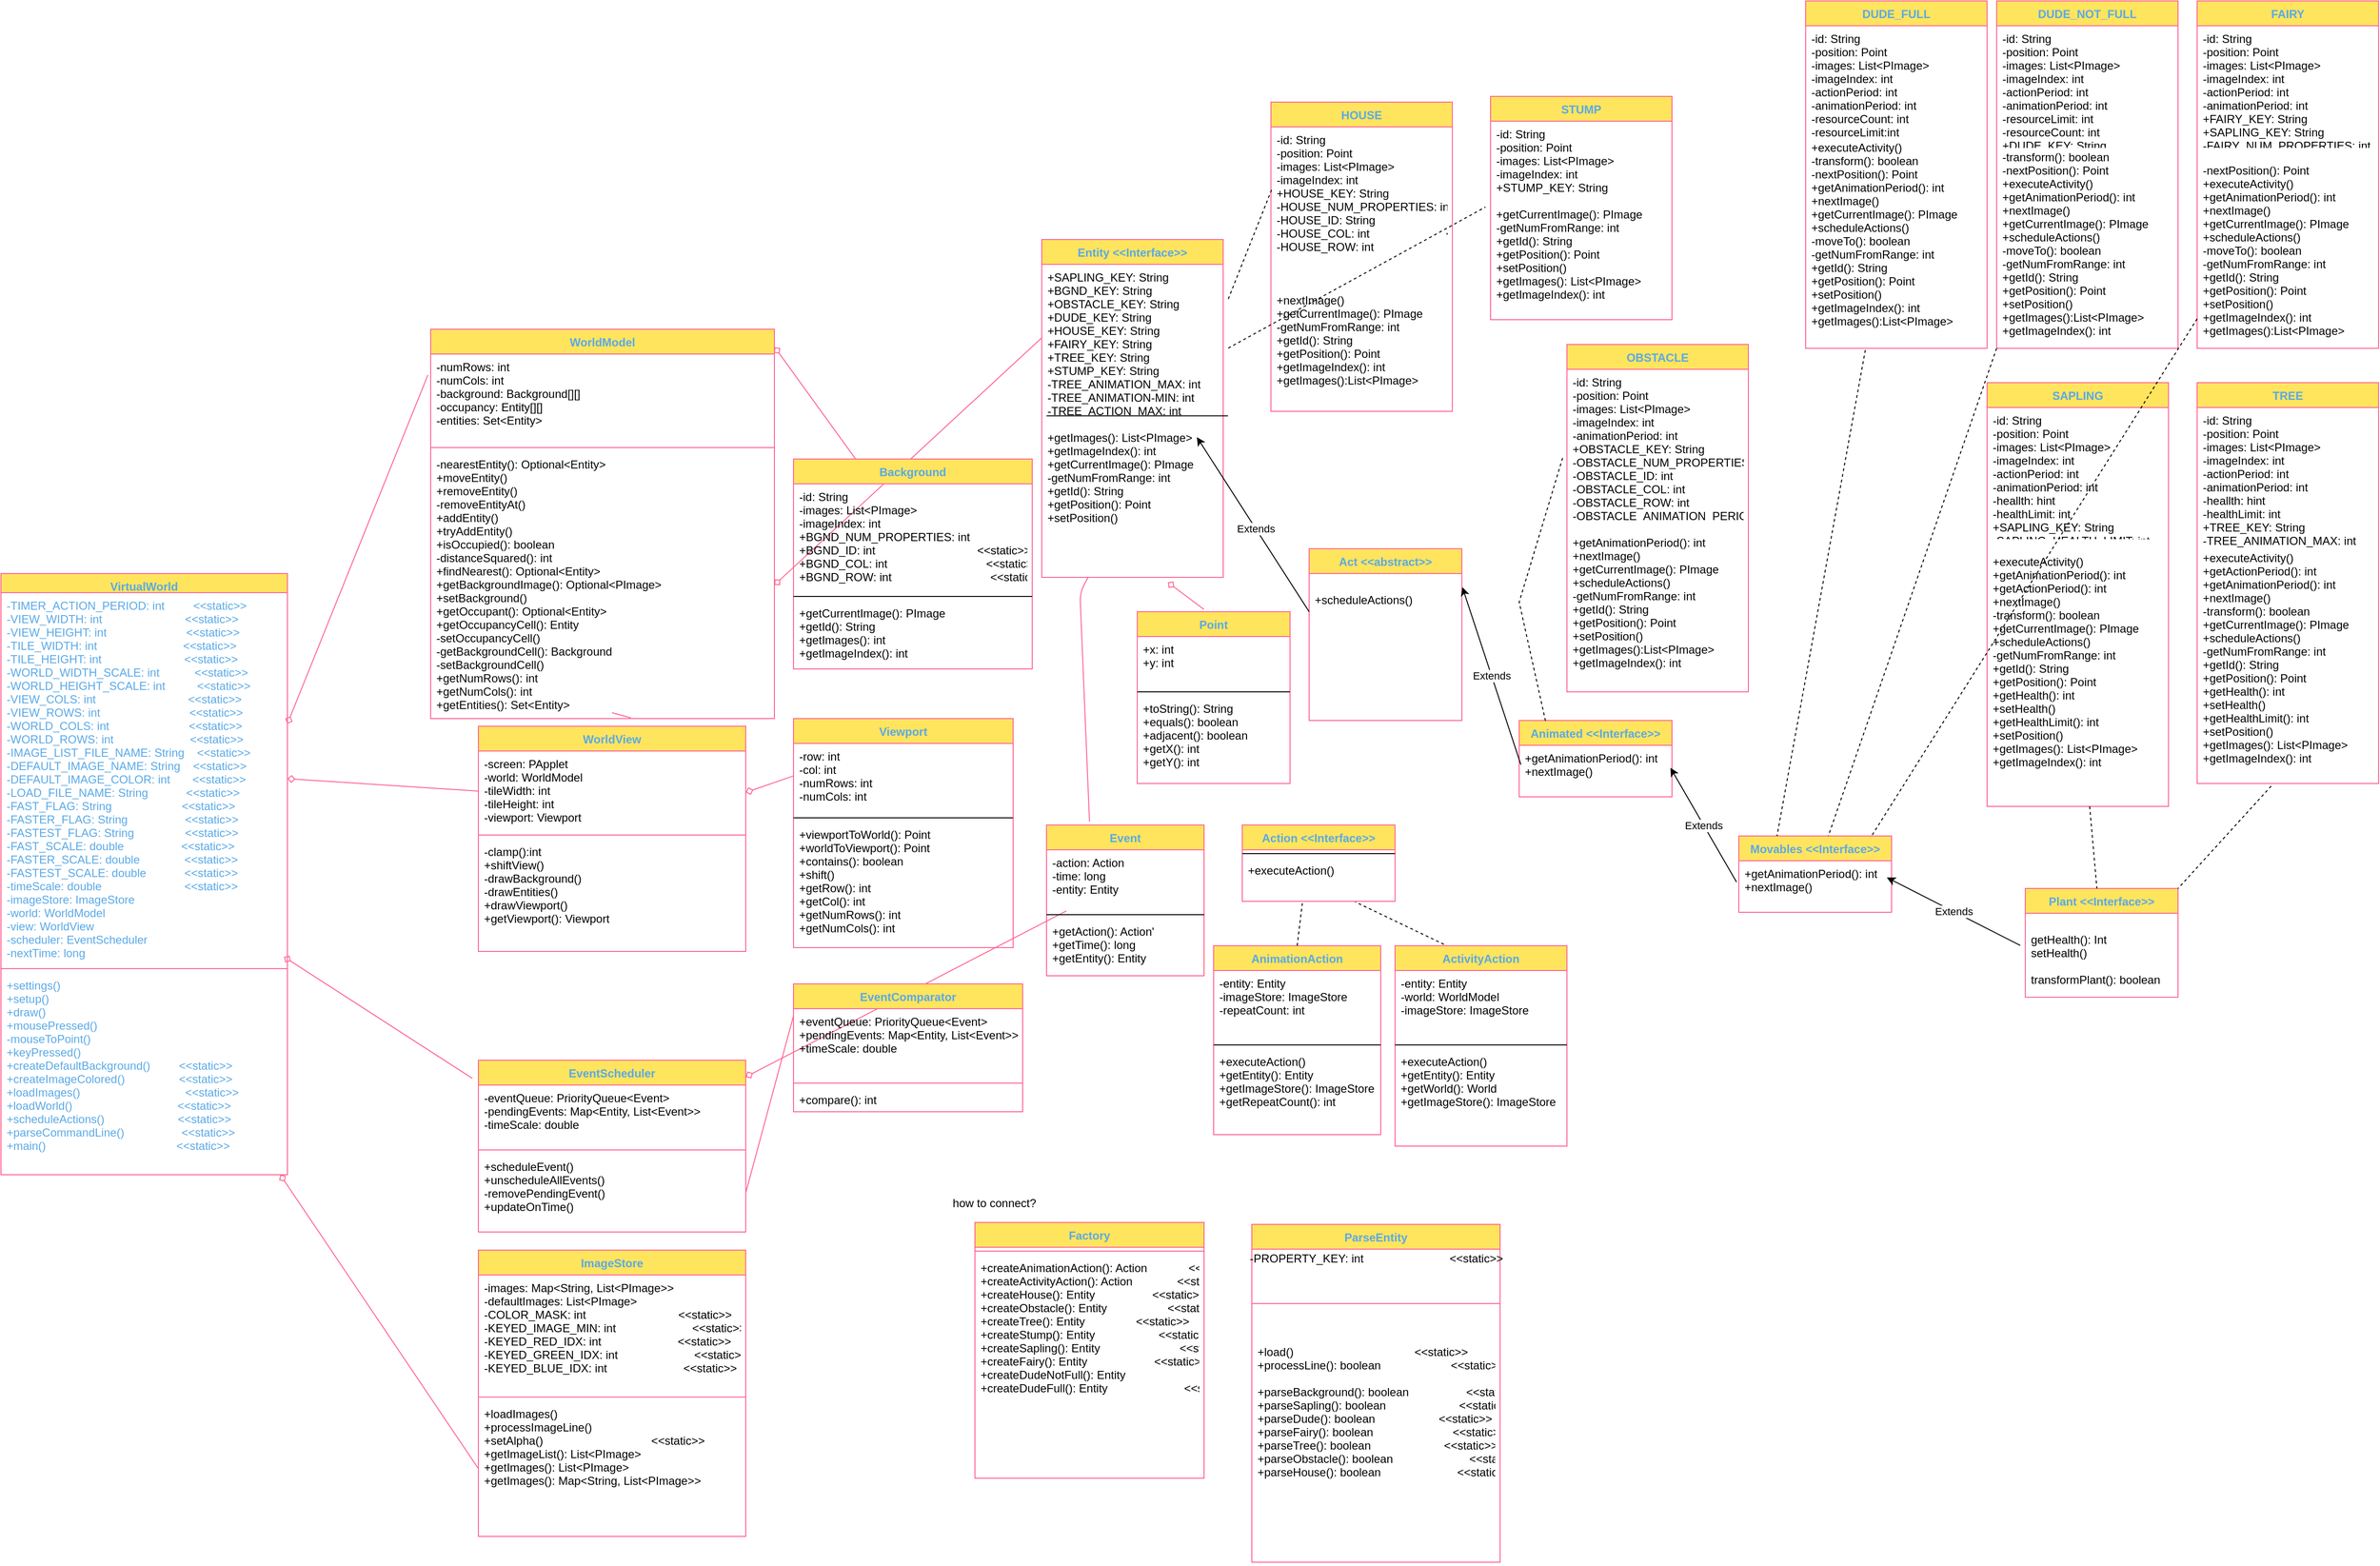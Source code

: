 <mxfile version="17.5.0" type="device"><diagram id="Yo6Zvny2ZRX3JAPKxXua" name="Page 2"><mxGraphModel dx="1491" dy="1667" grid="1" gridSize="10" guides="1" tooltips="1" connect="1" arrows="1" fold="1" page="1" pageScale="1" pageWidth="850" pageHeight="1100" math="0" shadow="0"><root><mxCell id="0"/><mxCell id="1" parent="0"/><mxCell id="8I9pphBKhg92I5GMk5e_-31" value="" style="graphMlID=e0;endArrow=none;strokeColor=#FF6392;strokeWidth=1.0;startArrow=diamond;startFill=0;endFill=1;exitX=1;exitY=0.25;exitDx=0;exitDy=0;fontColor=#5AA9E6;entryX=-0.008;entryY=-0.286;entryDx=0;entryDy=0;entryPerimeter=0;" parent="1" source="8I9pphBKhg92I5GMk5e_-50" target="8I9pphBKhg92I5GMk5e_-57" edge="1"><mxGeometry relative="1" as="geometry"/></mxCell><mxCell id="8I9pphBKhg92I5GMk5e_-32" value="" style="graphMlID=e1;endArrow=none;strokeColor=#FF6392;strokeWidth=1.0;startArrow=diamond;startFill=0;endFill=1;exitX=1;exitY=0.5;exitDx=0;exitDy=0;fontColor=#5AA9E6;entryX=0;entryY=0.5;entryDx=0;entryDy=0;" parent="1" source="8I9pphBKhg92I5GMk5e_-51" target="8I9pphBKhg92I5GMk5e_-61" edge="1"><mxGeometry relative="1" as="geometry"/></mxCell><mxCell id="8I9pphBKhg92I5GMk5e_-33" value="" style="graphMlID=e2;endArrow=none;strokeColor=#FF6392;strokeWidth=1.0;startArrow=diamond;startFill=0;endFill=1;fontColor=#5AA9E6;entryX=0;entryY=0.25;entryDx=0;entryDy=0;" parent="1" source="8I9pphBKhg92I5GMk5e_-60" target="8I9pphBKhg92I5GMk5e_-89" edge="1"><mxGeometry relative="1" as="geometry"><mxPoint x="648" y="240" as="sourcePoint"/></mxGeometry></mxCell><mxCell id="8I9pphBKhg92I5GMk5e_-34" value="" style="graphMlID=e3;endArrow=none;strokeColor=#FF6392;strokeWidth=1.0;startArrow=diamond;startFill=0;endFill=1;exitX=0.988;exitY=-0.077;exitDx=0;exitDy=0;exitPerimeter=0;fontColor=#5AA9E6;entryX=-0.023;entryY=0.105;entryDx=0;entryDy=0;entryPerimeter=0;" parent="1" source="8I9pphBKhg92I5GMk5e_-53" target="8I9pphBKhg92I5GMk5e_-64" edge="1"><mxGeometry relative="1" as="geometry"><mxPoint x="840" y="580" as="targetPoint"/></mxGeometry></mxCell><mxCell id="8I9pphBKhg92I5GMk5e_-35" value="" style="graphMlID=e4;endArrow=none;strokeColor=#FF6392;strokeWidth=1.0;startArrow=diamond;startFill=0;endFill=1;exitX=0.975;exitY=1;exitDx=0;exitDy=0;exitPerimeter=0;fontColor=#5AA9E6;entryX=0;entryY=0.5;entryDx=0;entryDy=0;" parent="1" source="8I9pphBKhg92I5GMk5e_-53" target="8I9pphBKhg92I5GMk5e_-71" edge="1"><mxGeometry relative="1" as="geometry"/></mxCell><mxCell id="8I9pphBKhg92I5GMk5e_-36" value="" style="graphMlID=e5;endArrow=none;strokeColor=#FF6392;strokeWidth=1.0;startArrow=diamond;startFill=0;endFill=1;fontColor=#5AA9E6;exitX=1.001;exitY=-0.077;exitDx=0;exitDy=0;exitPerimeter=0;" parent="1" source="8I9pphBKhg92I5GMk5e_-55" target="8I9pphBKhg92I5GMk5e_-82" edge="1"><mxGeometry relative="1" as="geometry"/></mxCell><mxCell id="8I9pphBKhg92I5GMk5e_-37" value="" style="graphMlID=e6;endArrow=none;strokeColor=#FF6392;strokeWidth=1.0;startArrow=diamond;startFill=0;endFill=1;fontColor=#5AA9E6;" parent="1" source="8I9pphBKhg92I5GMk5e_-64" target="8I9pphBKhg92I5GMk5e_-97" edge="1"><mxGeometry relative="1" as="geometry"/></mxCell><mxCell id="8I9pphBKhg92I5GMk5e_-38" value="" style="graphMlID=e7;endArrow=none;strokeColor=#FF6392;strokeWidth=1.0;startArrow=none;startFill=1;endFill=1;fontColor=#5AA9E6;entryX=0;entryY=0.25;entryDx=0;entryDy=0;exitX=1;exitY=0.5;exitDx=0;exitDy=0;" parent="1" source="8I9pphBKhg92I5GMk5e_-67" target="8I9pphBKhg92I5GMk5e_-72" edge="1"><mxGeometry relative="1" as="geometry"/></mxCell><mxCell id="8I9pphBKhg92I5GMk5e_-39" value="" style="graphMlID=e8;endArrow=none;strokeColor=#FF6392;strokeWidth=1.0;startArrow=diamond;startFill=0;endFill=1;fontColor=#5AA9E6;exitX=1;exitY=0.5;exitDx=0;exitDy=0;entryX=0;entryY=0.5;entryDx=0;entryDy=0;" parent="1" source="8I9pphBKhg92I5GMk5e_-57" target="8I9pphBKhg92I5GMk5e_-86" edge="1"><mxGeometry relative="1" as="geometry"><mxPoint x="710" y="80" as="sourcePoint"/></mxGeometry></mxCell><mxCell id="8I9pphBKhg92I5GMk5e_-40" value="" style="graphMlID=e9;endArrow=none;strokeColor=#FF6392;strokeWidth=1.0;startArrow=diamond;startFill=0;endFill=1;fontColor=#5AA9E6;exitX=0.695;exitY=1.03;exitDx=0;exitDy=0;entryX=0.437;entryY=-0.013;entryDx=0;entryDy=0;entryPerimeter=0;exitPerimeter=0;" parent="1" source="8I9pphBKhg92I5GMk5e_-88" target="8I9pphBKhg92I5GMk5e_-104" edge="1"><mxGeometry relative="1" as="geometry"/></mxCell><mxCell id="8I9pphBKhg92I5GMk5e_-44" value="" style="graphMlID=e13;endArrow=none;strokeColor=#FF6392;strokeWidth=1.0;startArrow=none;startFill=1;endFill=1;fontColor=#5AA9E6;entryX=0.528;entryY=0.978;entryDx=0;entryDy=0;entryPerimeter=0;exitX=0.57;exitY=-0.037;exitDx=0;exitDy=0;exitPerimeter=0;" parent="1" source="8I9pphBKhg92I5GMk5e_-60" target="8I9pphBKhg92I5GMk5e_-57" edge="1"><mxGeometry relative="1" as="geometry"/></mxCell><mxCell id="8I9pphBKhg92I5GMk5e_-45" value="" style="graphMlID=e14;endArrow=none;strokeColor=#FF6392;strokeWidth=1.0;startArrow=none;startFill=1;endFill=1;fontColor=#5AA9E6;" parent="1" target="8I9pphBKhg92I5GMk5e_-88" edge="1"><mxGeometry relative="1" as="geometry"><mxPoint x="1177.699" y="279.661" as="targetPoint"/><mxPoint x="1160" y="410" as="sourcePoint"/><Array as="points"><mxPoint x="1150" y="170"/></Array></mxGeometry></mxCell><mxCell id="8I9pphBKhg92I5GMk5e_-50" value="VirtualWorld" style="swimlane;fontStyle=1;align=center;verticalAlign=top;childLayout=stackLayout;horizontal=1;startSize=20;horizontalStack=0;resizeParent=1;resizeParentMax=0;resizeLast=0;collapsible=1;marginBottom=0;hachureGap=4;pointerEvents=0;fillColor=#FFE45E;strokeColor=#FF6392;fontColor=#5AA9E6;" parent="1" vertex="1"><mxGeometry x="20" y="150" width="300" height="630" as="geometry"/></mxCell><mxCell id="8I9pphBKhg92I5GMk5e_-51" value="-TIMER_ACTION_PERIOD: int         &lt;&lt;static&gt;&gt;&#10;-VIEW_WIDTH: int                          &lt;&lt;static&gt;&gt;&#10;-VIEW_HEIGHT: int                         &lt;&lt;static&gt;&gt;&#10;-TILE_WIDTH: int                           &lt;&lt;static&gt;&gt;&#10;-TILE_HEIGHT: int                          &lt;&lt;static&gt;&gt;&#10;-WORLD_WIDTH_SCALE: int           &lt;&lt;static&gt;&gt;&#10;-WORLD_HEIGHT_SCALE: int          &lt;&lt;static&gt;&gt;&#10;-VIEW_COLS: int                             &lt;&lt;static&gt;&gt;&#10;-VIEW_ROWS: int                            &lt;&lt;static&gt;&gt;&#10;-WORLD_COLS: int                         &lt;&lt;static&gt;&gt;&#10;-WORLD_ROWS: int                        &lt;&lt;static&gt;&gt;&#10;-IMAGE_LIST_FILE_NAME: String    &lt;&lt;static&gt;&gt;&#10;-DEFAULT_IMAGE_NAME: String    &lt;&lt;static&gt;&gt;&#10;-DEFAULT_IMAGE_COLOR: int       &lt;&lt;static&gt;&gt;&#10;-LOAD_FILE_NAME: String            &lt;&lt;static&gt;&gt;&#10;-FAST_FLAG: String                      &lt;&lt;static&gt;&gt;&#10;-FASTER_FLAG: String                  &lt;&lt;static&gt;&gt;&#10;-FASTEST_FLAG: String                &lt;&lt;static&gt;&gt;&#10;-FAST_SCALE: double                  &lt;&lt;static&gt;&gt;&#10;-FASTER_SCALE: double              &lt;&lt;static&gt;&gt;&#10;-FASTEST_SCALE: double            &lt;&lt;static&gt;&gt;&#10;-timeScale: double                          &lt;&lt;static&gt;&gt;&#10;-imageStore: ImageStore&#10;-world: WorldModel&#10;-view: WorldView&#10;-scheduler: EventScheduler&#10;-nextTime: long&#10;" style="text;strokeColor=none;fillColor=none;align=left;verticalAlign=top;spacingLeft=4;spacingRight=4;overflow=hidden;rotatable=0;points=[[0,0.5],[1,0.5]];portConstraint=eastwest;fontColor=#5AA9E6;" parent="8I9pphBKhg92I5GMk5e_-50" vertex="1"><mxGeometry y="20" width="300" height="390" as="geometry"/></mxCell><mxCell id="8I9pphBKhg92I5GMk5e_-52" value="" style="line;strokeWidth=1;fillColor=none;align=left;verticalAlign=middle;spacingTop=-1;spacingLeft=3;spacingRight=3;rotatable=0;labelPosition=right;points=[];portConstraint=eastwest;strokeColor=#FF6392;fontColor=#5AA9E6;" parent="8I9pphBKhg92I5GMk5e_-50" vertex="1"><mxGeometry y="410" width="300" height="8" as="geometry"/></mxCell><mxCell id="8I9pphBKhg92I5GMk5e_-53" value="+settings()&#10;+setup()&#10;+draw()&#10;+mousePressed()&#10;-mouseToPoint()&#10;+keyPressed()&#10;+createDefaultBackground()         &lt;&lt;static&gt;&gt;&#10;+createImageColored()                 &lt;&lt;static&gt;&gt;&#10;+loadImages()                                 &lt;&lt;static&gt;&gt;&#10;+loadWorld()                                 &lt;&lt;static&gt;&gt;&#10;+scheduleActions()                       &lt;&lt;static&gt;&gt;&#10;+parseCommandLine()                  &lt;&lt;static&gt;&gt;&#10;+main()                                         &lt;&lt;static&gt;&gt;" style="text;strokeColor=none;fillColor=none;align=left;verticalAlign=top;spacingLeft=4;spacingRight=4;overflow=hidden;rotatable=0;points=[[0,0.5],[1,0.5]];portConstraint=eastwest;fontColor=#5AA9E6;" parent="8I9pphBKhg92I5GMk5e_-50" vertex="1"><mxGeometry y="418" width="300" height="212" as="geometry"/></mxCell><mxCell id="8I9pphBKhg92I5GMk5e_-54" value="WorldModel" style="swimlane;fontStyle=1;align=center;verticalAlign=top;childLayout=stackLayout;horizontal=1;startSize=26;horizontalStack=0;resizeParent=1;resizeParentMax=0;resizeLast=0;collapsible=1;marginBottom=0;hachureGap=4;pointerEvents=0;sketch=0;fontColor=#5AA9E6;strokeColor=#FF6392;fillColor=#FFE45E;" parent="1" vertex="1"><mxGeometry x="470" y="-105.96" width="360" height="408" as="geometry"/></mxCell><mxCell id="8I9pphBKhg92I5GMk5e_-55" value="-numRows: int&#10;-numCols: int&#10;-background: Background[][]&#10;-occupancy: Entity[][]&#10;-entities: Set&lt;Entity&gt;" style="text;strokeColor=none;fillColor=none;align=left;verticalAlign=top;spacingLeft=4;spacingRight=4;overflow=hidden;rotatable=0;points=[[0,0.5],[1,0.5]];portConstraint=eastwest;fontColor=#000000;" parent="8I9pphBKhg92I5GMk5e_-54" vertex="1"><mxGeometry y="26" width="360" height="94" as="geometry"/></mxCell><mxCell id="8I9pphBKhg92I5GMk5e_-56" value="" style="line;strokeWidth=1;fillColor=none;align=left;verticalAlign=middle;spacingTop=-1;spacingLeft=3;spacingRight=3;rotatable=0;labelPosition=right;points=[];portConstraint=eastwest;strokeColor=#FF6392;fontColor=#5AA9E6;" parent="8I9pphBKhg92I5GMk5e_-54" vertex="1"><mxGeometry y="120" width="360" height="8" as="geometry"/></mxCell><mxCell id="8I9pphBKhg92I5GMk5e_-57" value="-nearestEntity(): Optional&lt;Entity&gt;  &#10;+moveEntity()                   &#10;+removeEntity()                            &#10;-removeEntityAt() &#10;+addEntity()&#10;+tryAddEntity()                &#10;+isOccupied(): boolean      &#10;-distanceSquared(): int      &#10;+findNearest(): Optional&lt;Entity&gt;   &#10;+getBackgroundImage(): Optional&lt;PImage&gt; &#10;+setBackground()      &#10;+getOccupant(): Optional&lt;Entity&gt; &#10;+getOccupancyCell(): Entity  &#10;-setOccupancyCell()    &#10;-getBackgroundCell(): Background    &#10;-setBackgroundCell()&#10;+getNumRows(): int&#10;+getNumCols(): int&#10;+getEntities(): Set&lt;Entity&gt;                                    " style="text;strokeColor=none;fillColor=none;align=left;verticalAlign=top;spacingLeft=4;spacingRight=4;overflow=hidden;rotatable=0;points=[[0,0.5],[1,0.5]];portConstraint=eastwest;fontColor=#020405;" parent="8I9pphBKhg92I5GMk5e_-54" vertex="1"><mxGeometry y="128" width="360" height="280" as="geometry"/></mxCell><mxCell id="8I9pphBKhg92I5GMk5e_-60" value="WorldView" style="swimlane;fontStyle=1;align=center;verticalAlign=top;childLayout=stackLayout;horizontal=1;startSize=26;horizontalStack=0;resizeParent=1;resizeParentMax=0;resizeLast=0;collapsible=1;marginBottom=0;hachureGap=4;pointerEvents=0;sketch=0;fontColor=#5AA9E6;strokeColor=#FF6392;fillColor=#FFE45E;" parent="1" vertex="1"><mxGeometry x="520" y="310" width="280" height="236" as="geometry"/></mxCell><mxCell id="8I9pphBKhg92I5GMk5e_-61" value="-screen: PApplet&#10;-world: WorldModel&#10;-tileWidth: int&#10;-tileHeight: int&#10;-viewport: Viewport" style="text;strokeColor=none;fillColor=none;align=left;verticalAlign=top;spacingLeft=4;spacingRight=4;overflow=hidden;rotatable=0;points=[[0,0.5],[1,0.5]];portConstraint=eastwest;fontColor=#000000;" parent="8I9pphBKhg92I5GMk5e_-60" vertex="1"><mxGeometry y="26" width="280" height="84" as="geometry"/></mxCell><mxCell id="8I9pphBKhg92I5GMk5e_-62" value="" style="line;strokeWidth=1;fillColor=none;align=left;verticalAlign=middle;spacingTop=-1;spacingLeft=3;spacingRight=3;rotatable=0;labelPosition=right;points=[];portConstraint=eastwest;strokeColor=#FF6392;fontColor=#5AA9E6;" parent="8I9pphBKhg92I5GMk5e_-60" vertex="1"><mxGeometry y="110" width="280" height="8" as="geometry"/></mxCell><mxCell id="8I9pphBKhg92I5GMk5e_-63" value="-clamp():int&#10;+shiftView()&#10;-drawBackground()    &#10;-drawEntities()              &#10;+drawViewport()&#10;+getViewport(): Viewport                                          " style="text;strokeColor=none;fillColor=none;align=left;verticalAlign=top;spacingLeft=4;spacingRight=4;overflow=hidden;rotatable=0;points=[[0,0.5],[1,0.5]];portConstraint=eastwest;fontColor=#000000;" parent="8I9pphBKhg92I5GMk5e_-60" vertex="1"><mxGeometry y="118" width="280" height="118" as="geometry"/></mxCell><mxCell id="8I9pphBKhg92I5GMk5e_-64" value="EventScheduler" style="swimlane;fontStyle=1;align=center;verticalAlign=top;childLayout=stackLayout;horizontal=1;startSize=26;horizontalStack=0;resizeParent=1;resizeParentMax=0;resizeLast=0;collapsible=1;marginBottom=0;hachureGap=4;pointerEvents=0;sketch=0;fontColor=#5AA9E6;strokeColor=#FF6392;fillColor=#FFE45E;" parent="1" vertex="1"><mxGeometry x="520" y="660" width="280" height="180" as="geometry"/></mxCell><mxCell id="8I9pphBKhg92I5GMk5e_-65" value="-eventQueue: PriorityQueue&lt;Event&gt;&#10;-pendingEvents: Map&lt;Entity, List&lt;Event&gt;&gt;&#10;-timeScale: double" style="text;strokeColor=none;fillColor=none;align=left;verticalAlign=top;spacingLeft=4;spacingRight=4;overflow=hidden;rotatable=0;points=[[0,0.5],[1,0.5]];portConstraint=eastwest;fontColor=#000000;" parent="8I9pphBKhg92I5GMk5e_-64" vertex="1"><mxGeometry y="26" width="280" height="64" as="geometry"/></mxCell><mxCell id="8I9pphBKhg92I5GMk5e_-66" value="" style="line;strokeWidth=1;fillColor=none;align=left;verticalAlign=middle;spacingTop=-1;spacingLeft=3;spacingRight=3;rotatable=0;labelPosition=right;points=[];portConstraint=eastwest;strokeColor=#FF6392;fontColor=#5AA9E6;" parent="8I9pphBKhg92I5GMk5e_-64" vertex="1"><mxGeometry y="90" width="280" height="8" as="geometry"/></mxCell><mxCell id="8I9pphBKhg92I5GMk5e_-67" value="+scheduleEvent()        &#10;+unscheduleAllEvents()   &#10;-removePendingEvent()  &#10;+updateOnTime()      " style="text;strokeColor=none;fillColor=none;align=left;verticalAlign=top;spacingLeft=4;spacingRight=4;overflow=hidden;rotatable=0;points=[[0,0.5],[1,0.5]];portConstraint=eastwest;fontColor=#000000;" parent="8I9pphBKhg92I5GMk5e_-64" vertex="1"><mxGeometry y="98" width="280" height="82" as="geometry"/></mxCell><mxCell id="8I9pphBKhg92I5GMk5e_-68" value="ImageStore" style="swimlane;fontStyle=1;align=center;verticalAlign=top;childLayout=stackLayout;horizontal=1;startSize=26;horizontalStack=0;resizeParent=1;resizeParentMax=0;resizeLast=0;collapsible=1;marginBottom=0;hachureGap=4;pointerEvents=0;sketch=0;fontColor=#5AA9E6;strokeColor=#FF6392;fillColor=#FFE45E;" parent="1" vertex="1"><mxGeometry x="520" y="859" width="280" height="300" as="geometry"/></mxCell><mxCell id="8I9pphBKhg92I5GMk5e_-69" value="-images: Map&lt;String, List&lt;PImage&gt;&gt;&#10;-defaultImages: List&lt;PImage&gt;&#10;-COLOR_MASK: int                             &lt;&lt;static&gt;&gt;&#10;-KEYED_IMAGE_MIN: int                        &lt;&lt;static&gt;&gt;&#10;-KEYED_RED_IDX: int                        &lt;&lt;static&gt;&gt;&#10;-KEYED_GREEN_IDX: int                        &lt;&lt;static&gt;&gt;&#10;-KEYED_BLUE_IDX: int                        &lt;&lt;static&gt;&gt;" style="text;strokeColor=none;fillColor=none;align=left;verticalAlign=top;spacingLeft=4;spacingRight=4;overflow=hidden;rotatable=0;points=[[0,0.5],[1,0.5]];portConstraint=eastwest;fontColor=#000000;" parent="8I9pphBKhg92I5GMk5e_-68" vertex="1"><mxGeometry y="26" width="280" height="124" as="geometry"/></mxCell><mxCell id="8I9pphBKhg92I5GMk5e_-70" value="" style="line;strokeWidth=1;fillColor=none;align=left;verticalAlign=middle;spacingTop=-1;spacingLeft=3;spacingRight=3;rotatable=0;labelPosition=right;points=[];portConstraint=eastwest;strokeColor=#FF6392;fontColor=#5AA9E6;" parent="8I9pphBKhg92I5GMk5e_-68" vertex="1"><mxGeometry y="150" width="280" height="8" as="geometry"/></mxCell><mxCell id="8I9pphBKhg92I5GMk5e_-71" value="+loadImages()           &#10;+processImageLine()         &#10;+setAlpha()                                  &lt;&lt;static&gt;&gt;&#10;+getImageList(): List&lt;PImage&gt;    &#10;+getImages(): List&lt;PImage&gt; &#10;+getImages(): Map&lt;String, List&lt;PImage&gt;&gt;" style="text;strokeColor=none;fillColor=none;align=left;verticalAlign=top;spacingLeft=4;spacingRight=4;overflow=hidden;rotatable=0;points=[[0,0.5],[1,0.5]];portConstraint=eastwest;fontColor=#000000;" parent="8I9pphBKhg92I5GMk5e_-68" vertex="1"><mxGeometry y="158" width="280" height="142" as="geometry"/></mxCell><mxCell id="8I9pphBKhg92I5GMk5e_-72" value="EventComparator" style="swimlane;fontStyle=1;align=center;verticalAlign=top;childLayout=stackLayout;horizontal=1;startSize=26;horizontalStack=0;resizeParent=1;resizeParentMax=0;resizeLast=0;collapsible=1;marginBottom=0;hachureGap=4;pointerEvents=0;sketch=0;fontColor=#5AA9E6;strokeColor=#FF6392;fillColor=#FFE45E;" parent="1" vertex="1"><mxGeometry x="850" y="580" width="240" height="134" as="geometry"/></mxCell><mxCell id="8I9pphBKhg92I5GMk5e_-73" value="+eventQueue: PriorityQueue&lt;Event&gt;&#10;+pendingEvents: Map&lt;Entity, List&lt;Event&gt;&gt;&#10;+timeScale: double" style="text;strokeColor=none;fillColor=none;align=left;verticalAlign=top;spacingLeft=4;spacingRight=4;overflow=hidden;rotatable=0;points=[[0,0.5],[1,0.5]];portConstraint=eastwest;fontColor=#000000;" parent="8I9pphBKhg92I5GMk5e_-72" vertex="1"><mxGeometry y="26" width="240" height="74" as="geometry"/></mxCell><mxCell id="8I9pphBKhg92I5GMk5e_-74" value="" style="line;strokeWidth=1;fillColor=none;align=left;verticalAlign=middle;spacingTop=-1;spacingLeft=3;spacingRight=3;rotatable=0;labelPosition=right;points=[];portConstraint=eastwest;strokeColor=#FF6392;fontColor=#5AA9E6;" parent="8I9pphBKhg92I5GMk5e_-72" vertex="1"><mxGeometry y="100" width="240" height="8" as="geometry"/></mxCell><mxCell id="8I9pphBKhg92I5GMk5e_-75" value="+compare(): int" style="text;strokeColor=none;fillColor=none;align=left;verticalAlign=top;spacingLeft=4;spacingRight=4;overflow=hidden;rotatable=0;points=[[0,0.5],[1,0.5]];portConstraint=eastwest;fontColor=#000000;" parent="8I9pphBKhg92I5GMk5e_-72" vertex="1"><mxGeometry y="108" width="240" height="26" as="geometry"/></mxCell><mxCell id="8I9pphBKhg92I5GMk5e_-81" value="Background" style="swimlane;fontStyle=1;align=center;verticalAlign=top;childLayout=stackLayout;horizontal=1;startSize=26;horizontalStack=0;resizeParent=1;resizeParentMax=0;resizeLast=0;collapsible=1;marginBottom=0;hachureGap=4;pointerEvents=0;sketch=0;fontColor=#5AA9E6;strokeColor=#FF6392;fillColor=#FFE45E;" parent="1" vertex="1"><mxGeometry x="850" y="30" width="250" height="220" as="geometry"/></mxCell><mxCell id="8I9pphBKhg92I5GMk5e_-82" value="-id: String&#10;-images: List&lt;PImage&gt;&#10;-imageIndex: int&#10;+BGND_NUM_PROPERTIES: int                    &lt;&lt;static&gt;&gt;&#10;+BGND_ID: int                                &lt;&lt;static&gt;&gt;&#10;+BGND_COL: int                               &lt;&lt;static&gt;&gt;&#10;+BGND_ROW: int                               &lt;&lt;static&gt;&gt;&#10;" style="text;strokeColor=none;fillColor=none;align=left;verticalAlign=top;spacingLeft=4;spacingRight=4;overflow=hidden;rotatable=0;points=[[0,0.5],[1,0.5]];portConstraint=eastwest;" parent="8I9pphBKhg92I5GMk5e_-81" vertex="1"><mxGeometry y="26" width="250" height="114" as="geometry"/></mxCell><mxCell id="8I9pphBKhg92I5GMk5e_-83" value="" style="line;strokeWidth=1;fillColor=none;align=left;verticalAlign=middle;spacingTop=-1;spacingLeft=3;spacingRight=3;rotatable=0;labelPosition=right;points=[];portConstraint=eastwest;" parent="8I9pphBKhg92I5GMk5e_-81" vertex="1"><mxGeometry y="140" width="250" height="8" as="geometry"/></mxCell><mxCell id="8I9pphBKhg92I5GMk5e_-84" value="+getCurrentImage(): PImage&#10;+getId(): String&#10;+getImages(): int&#10;+getImageIndex(): int" style="text;strokeColor=none;fillColor=none;align=left;verticalAlign=top;spacingLeft=4;spacingRight=4;overflow=hidden;rotatable=0;points=[[0,0.5],[1,0.5]];portConstraint=eastwest;" parent="8I9pphBKhg92I5GMk5e_-81" vertex="1"><mxGeometry y="148" width="250" height="72" as="geometry"/></mxCell><mxCell id="8I9pphBKhg92I5GMk5e_-85" value="Entity &lt;&lt;Interface&gt;&gt;" style="swimlane;fontStyle=1;align=center;verticalAlign=top;childLayout=stackLayout;horizontal=1;startSize=26;horizontalStack=0;resizeParent=1;resizeParentMax=0;resizeLast=0;collapsible=1;marginBottom=0;hachureGap=4;pointerEvents=0;sketch=0;fontColor=#5AA9E6;strokeColor=#FF6392;fillColor=#FFE45E;" parent="1" vertex="1"><mxGeometry x="1110" y="-200" width="190" height="354" as="geometry"/></mxCell><mxCell id="8I9pphBKhg92I5GMk5e_-86" value="+SAPLING_KEY: String                            &lt;&lt;static&gt;&gt;&#10;+BGND_KEY: String                            &lt;&lt;static&gt;&gt;&#10;+OBSTACLE_KEY: String                        &lt;&lt;static&gt;&gt;&#10;+DUDE_KEY: String                               &lt;&lt;static&gt;&gt;&#10;+HOUSE_KEY: String                           &lt;&lt;static&gt;&gt;&#10;+FAIRY_KEY: String                            &lt;&lt;static&gt;&gt;&#10;+TREE_KEY: String                            &lt;&lt;static&gt;&gt;&#10;+STUMP_KEY: String                         &lt;&lt;static&gt;&gt;&#10;-TREE_ANIMATION_MAX: int             &lt;&lt;static&gt;&gt;&#10;-TREE_ANIMATION-MIN: int               &lt;&lt;static&gt;&gt;&#10;-TREE_ACTION_MAX: int                   &lt;&lt;static&gt;&gt;&#10;-TREE_ACTION_MIN: int                   &lt;&lt;static&gt;&#10;-TREE_HEALTH_MAX: int                  &lt;&lt;static&gt;&#10;-TREE_HEALTH_MIN: int                     &lt;&lt;static&gt;&gt;&#10;&#10;&#10;&#10;&#10;&#10;" style="text;strokeColor=none;fillColor=none;align=left;verticalAlign=top;spacingLeft=4;spacingRight=4;overflow=hidden;rotatable=0;points=[[0,0.5],[1,0.5]];portConstraint=eastwest;" parent="8I9pphBKhg92I5GMk5e_-85" vertex="1"><mxGeometry y="26" width="190" height="154" as="geometry"/></mxCell><mxCell id="8I9pphBKhg92I5GMk5e_-88" value="&#10;+getImages(): List&lt;PImage&gt;&#10;+getImageIndex(): int&#10;+getCurrentImage(): PImage&#10;-getNumFromRange: int&#10;+getId(): String&#10;+getPosition(): Point&#10;+setPosition()" style="text;strokeColor=none;fillColor=none;align=left;verticalAlign=top;spacingLeft=4;spacingRight=4;overflow=hidden;rotatable=0;points=[[0,0.5],[1,0.5]];portConstraint=eastwest;" parent="8I9pphBKhg92I5GMk5e_-85" vertex="1"><mxGeometry y="180" width="190" height="174" as="geometry"/></mxCell><mxCell id="8I9pphBKhg92I5GMk5e_-89" value="Viewport" style="swimlane;fontStyle=1;align=center;verticalAlign=top;childLayout=stackLayout;horizontal=1;startSize=26;horizontalStack=0;resizeParent=1;resizeParentMax=0;resizeLast=0;collapsible=1;marginBottom=0;hachureGap=4;pointerEvents=0;sketch=0;fontColor=#5AA9E6;strokeColor=#FF6392;fillColor=#FFE45E;" parent="1" vertex="1"><mxGeometry x="850" y="302.04" width="230" height="240" as="geometry"/></mxCell><mxCell id="8I9pphBKhg92I5GMk5e_-90" value="-row: int&#10;-col: int&#10;-numRows: int&#10;-numCols: int" style="text;strokeColor=none;fillColor=none;align=left;verticalAlign=top;spacingLeft=4;spacingRight=4;overflow=hidden;rotatable=0;points=[[0,0.5],[1,0.5]];portConstraint=eastwest;" parent="8I9pphBKhg92I5GMk5e_-89" vertex="1"><mxGeometry y="26" width="230" height="74" as="geometry"/></mxCell><mxCell id="8I9pphBKhg92I5GMk5e_-91" value="" style="line;strokeWidth=1;fillColor=none;align=left;verticalAlign=middle;spacingTop=-1;spacingLeft=3;spacingRight=3;rotatable=0;labelPosition=right;points=[];portConstraint=eastwest;" parent="8I9pphBKhg92I5GMk5e_-89" vertex="1"><mxGeometry y="100" width="230" height="8" as="geometry"/></mxCell><mxCell id="8I9pphBKhg92I5GMk5e_-92" value="+viewportToWorld(): Point&#10;+worldToViewport(): Point &#10;+contains(): boolean   &#10;+shift()                   &#10;+getRow(): int&#10;+getCol(): int&#10;+getNumRows(): int&#10;+getNumCols(): int                 " style="text;strokeColor=none;fillColor=none;align=left;verticalAlign=top;spacingLeft=4;spacingRight=4;overflow=hidden;rotatable=0;points=[[0,0.5],[1,0.5]];portConstraint=eastwest;" parent="8I9pphBKhg92I5GMk5e_-89" vertex="1"><mxGeometry y="108" width="230" height="132" as="geometry"/></mxCell><mxCell id="8I9pphBKhg92I5GMk5e_-96" value="Event" style="swimlane;fontStyle=1;align=center;verticalAlign=top;childLayout=stackLayout;horizontal=1;startSize=26;horizontalStack=0;resizeParent=1;resizeParentMax=0;resizeLast=0;collapsible=1;marginBottom=0;hachureGap=4;pointerEvents=0;sketch=0;fontColor=#5AA9E6;strokeColor=#FF6392;fillColor=#FFE45E;" parent="1" vertex="1"><mxGeometry x="1115" y="413.54" width="165" height="158" as="geometry"/></mxCell><mxCell id="8I9pphBKhg92I5GMk5e_-97" value="-action: Action&#10;-time: long&#10;-entity: Entity" style="text;strokeColor=none;fillColor=none;align=left;verticalAlign=top;spacingLeft=4;spacingRight=4;overflow=hidden;rotatable=0;points=[[0,0.5],[1,0.5]];portConstraint=eastwest;" parent="8I9pphBKhg92I5GMk5e_-96" vertex="1"><mxGeometry y="26" width="165" height="64" as="geometry"/></mxCell><mxCell id="8I9pphBKhg92I5GMk5e_-98" value="" style="line;strokeWidth=1;fillColor=none;align=left;verticalAlign=middle;spacingTop=-1;spacingLeft=3;spacingRight=3;rotatable=0;labelPosition=right;points=[];portConstraint=eastwest;" parent="8I9pphBKhg92I5GMk5e_-96" vertex="1"><mxGeometry y="90" width="165" height="8" as="geometry"/></mxCell><mxCell id="8I9pphBKhg92I5GMk5e_-99" value="+getAction(): Action'&#10;+getTime(): long&#10;+getEntity(): Entity" style="text;strokeColor=none;fillColor=none;align=left;verticalAlign=top;spacingLeft=4;spacingRight=4;overflow=hidden;rotatable=0;points=[[0,0.5],[1,0.5]];portConstraint=eastwest;" parent="8I9pphBKhg92I5GMk5e_-96" vertex="1"><mxGeometry y="98" width="165" height="60" as="geometry"/></mxCell><mxCell id="8I9pphBKhg92I5GMk5e_-104" value="Point" style="swimlane;fontStyle=1;align=center;verticalAlign=top;childLayout=stackLayout;horizontal=1;startSize=26;horizontalStack=0;resizeParent=1;resizeParentMax=0;resizeLast=0;collapsible=1;marginBottom=0;hachureGap=4;pointerEvents=0;sketch=0;fontColor=#5AA9E6;strokeColor=#FF6392;fillColor=#FFE45E;" parent="1" vertex="1"><mxGeometry x="1210" y="190" width="160" height="180" as="geometry"/></mxCell><mxCell id="8I9pphBKhg92I5GMk5e_-105" value="+x: int&#10;+y: int" style="text;strokeColor=none;fillColor=none;align=left;verticalAlign=top;spacingLeft=4;spacingRight=4;overflow=hidden;rotatable=0;points=[[0,0.5],[1,0.5]];portConstraint=eastwest;" parent="8I9pphBKhg92I5GMk5e_-104" vertex="1"><mxGeometry y="26" width="160" height="54" as="geometry"/></mxCell><mxCell id="8I9pphBKhg92I5GMk5e_-106" value="" style="line;strokeWidth=1;fillColor=none;align=left;verticalAlign=middle;spacingTop=-1;spacingLeft=3;spacingRight=3;rotatable=0;labelPosition=right;points=[];portConstraint=eastwest;" parent="8I9pphBKhg92I5GMk5e_-104" vertex="1"><mxGeometry y="80" width="160" height="8" as="geometry"/></mxCell><mxCell id="8I9pphBKhg92I5GMk5e_-107" value="+toString(): String&#10;+equals(): boolean&#10;+adjacent(): boolean&#10;+getX(): int&#10;+getY(): int " style="text;strokeColor=none;fillColor=none;align=left;verticalAlign=top;spacingLeft=4;spacingRight=4;overflow=hidden;rotatable=0;points=[[0,0.5],[1,0.5]];portConstraint=eastwest;" parent="8I9pphBKhg92I5GMk5e_-104" vertex="1"><mxGeometry y="88" width="160" height="92" as="geometry"/></mxCell><mxCell id="8I9pphBKhg92I5GMk5e_-108" value="Action &lt;&lt;Interface&gt;&gt;" style="swimlane;fontStyle=1;align=center;verticalAlign=top;childLayout=stackLayout;horizontal=1;startSize=26;horizontalStack=0;resizeParent=1;resizeParentMax=0;resizeLast=0;collapsible=1;marginBottom=0;hachureGap=4;pointerEvents=0;sketch=0;fontColor=#5AA9E6;strokeColor=#FF6392;fillColor=#FFE45E;" parent="1" vertex="1"><mxGeometry x="1320" y="413.54" width="160" height="80" as="geometry"/></mxCell><mxCell id="8I9pphBKhg92I5GMk5e_-110" value="" style="line;strokeWidth=1;fillColor=none;align=left;verticalAlign=middle;spacingTop=-1;spacingLeft=3;spacingRight=3;rotatable=0;labelPosition=right;points=[];portConstraint=eastwest;" parent="8I9pphBKhg92I5GMk5e_-108" vertex="1"><mxGeometry y="26" width="160" height="8" as="geometry"/></mxCell><mxCell id="8I9pphBKhg92I5GMk5e_-111" value="+executeAction()     &#10;        " style="text;strokeColor=none;fillColor=none;align=left;verticalAlign=top;spacingLeft=4;spacingRight=4;overflow=hidden;rotatable=0;points=[[0,0.5],[1,0.5]];portConstraint=eastwest;" parent="8I9pphBKhg92I5GMk5e_-108" vertex="1"><mxGeometry y="34" width="160" height="46" as="geometry"/></mxCell><mxCell id="8I9pphBKhg92I5GMk5e_-87" value="" style="line;strokeWidth=1;fillColor=none;align=left;verticalAlign=middle;spacingTop=-1;spacingLeft=3;spacingRight=3;rotatable=0;labelPosition=right;points=[];portConstraint=eastwest;" parent="1" vertex="1"><mxGeometry x="1115" y="-19.25" width="190" height="8" as="geometry"/></mxCell><mxCell id="MVbg9dC-p_n0nnabkib4-1" value="FAIRY" style="swimlane;fontStyle=1;align=center;verticalAlign=top;childLayout=stackLayout;horizontal=1;startSize=26;horizontalStack=0;resizeParent=1;resizeParentMax=0;resizeLast=0;collapsible=1;marginBottom=0;hachureGap=4;pointerEvents=0;sketch=0;fontColor=#5AA9E6;strokeColor=#FF6392;fillColor=#FFE45E;" parent="1" vertex="1"><mxGeometry x="2320" y="-450" width="190" height="364" as="geometry"/></mxCell><mxCell id="MVbg9dC-p_n0nnabkib4-2" value="-id: String&#10;-position: Point&#10;-images: List&lt;PImage&gt;&#10;-imageIndex: int&#10;-actionPeriod: int&#10;-animationPeriod: int&#10;+FAIRY_KEY: String                            &lt;&lt;static&gt;&gt;&#10;+SAPLING_KEY: String                            &lt;&lt;static&gt;&gt;&#10;-FAIRY_NUM_PROPERTIES: int         &lt;&lt;static&gt;&gt;&#10;-FAIRY_ID:  String                     &lt;&lt;static&gt;&gt;&#10;-FAIRY_COL: int                    &lt;&lt;static&gt;&gt;&#10;-FAIRY_ROW: int                                &lt;&lt;static&gt;&gt;&#10;-FAIRY_ANIMATION_PERIOD: int      &lt;&lt;static&gt;&gt;&#10;-FAIRY_ACTION_PERIOD: int      &lt;&lt;static&gt;&gt;&#10;" style="text;strokeColor=none;fillColor=none;align=left;verticalAlign=top;spacingLeft=4;spacingRight=4;overflow=hidden;rotatable=0;points=[[0,0.5],[1,0.5]];portConstraint=eastwest;" parent="MVbg9dC-p_n0nnabkib4-1" vertex="1"><mxGeometry y="26" width="190" height="124" as="geometry"/></mxCell><mxCell id="MVbg9dC-p_n0nnabkib4-3" value=" &#10;-nextPosition(): Point&#10;+executeActivity()&#10;+getAnimationPeriod(): int     &#10;+nextImage()&#10;+getCurrentImage(): PImage&#10;+scheduleActions() &#10;-moveTo(): boolean&#10;-getNumFromRange: int&#10;+getId(): String&#10;+getPosition(): Point&#10;+setPosition()&#10;+getImageIndex(): int&#10;+getImages():List&lt;PImage&gt;" style="text;strokeColor=none;fillColor=none;align=left;verticalAlign=top;spacingLeft=4;spacingRight=4;overflow=hidden;rotatable=0;points=[[0,0.5],[1,0.5]];portConstraint=eastwest;" parent="MVbg9dC-p_n0nnabkib4-1" vertex="1"><mxGeometry y="150" width="190" height="214" as="geometry"/></mxCell><mxCell id="MVbg9dC-p_n0nnabkib4-4" value="STUMP" style="swimlane;fontStyle=1;align=center;verticalAlign=top;childLayout=stackLayout;horizontal=1;startSize=26;horizontalStack=0;resizeParent=1;resizeParentMax=0;resizeLast=0;collapsible=1;marginBottom=0;hachureGap=4;pointerEvents=0;sketch=0;fontColor=#5AA9E6;strokeColor=#FF6392;fillColor=#FFE45E;" parent="1" vertex="1"><mxGeometry x="1580" y="-350" width="190" height="234" as="geometry"/></mxCell><mxCell id="MVbg9dC-p_n0nnabkib4-5" value="-id: String&#10;-position: Point&#10;-images: List&lt;PImage&gt;&#10;-imageIndex: int&#10;+STUMP_KEY: String                         &lt;&lt;static&gt;&gt;&#10;&#10;&#10;&#10;&#10;&#10;" style="text;strokeColor=none;fillColor=none;align=left;verticalAlign=top;spacingLeft=4;spacingRight=4;overflow=hidden;rotatable=0;points=[[0,0.5],[1,0.5]];portConstraint=eastwest;" parent="MVbg9dC-p_n0nnabkib4-4" vertex="1"><mxGeometry y="26" width="190" height="84" as="geometry"/></mxCell><mxCell id="MVbg9dC-p_n0nnabkib4-6" value="+getCurrentImage(): PImage&#10;-getNumFromRange: int&#10;+getId(): String&#10;+getPosition(): Point&#10;+setPosition()&#10;+getImages(): List&lt;PImage&gt;&#10;+getImageIndex(): int&#10;" style="text;strokeColor=none;fillColor=none;align=left;verticalAlign=top;spacingLeft=4;spacingRight=4;overflow=hidden;rotatable=0;points=[[0,0.5],[1,0.5]];portConstraint=eastwest;" parent="MVbg9dC-p_n0nnabkib4-4" vertex="1"><mxGeometry y="110" width="190" height="124" as="geometry"/></mxCell><mxCell id="MVbg9dC-p_n0nnabkib4-7" value="SAPLING" style="swimlane;fontStyle=1;align=center;verticalAlign=top;childLayout=stackLayout;horizontal=1;startSize=26;horizontalStack=0;resizeParent=1;resizeParentMax=0;resizeLast=0;collapsible=1;marginBottom=0;hachureGap=4;pointerEvents=0;sketch=0;fontColor=#5AA9E6;strokeColor=#FF6392;fillColor=#FFE45E;" parent="1" vertex="1"><mxGeometry x="2100" y="-50" width="190" height="444" as="geometry"/></mxCell><mxCell id="MVbg9dC-p_n0nnabkib4-8" value="-id: String&#10;-position: Point&#10;-images: List&lt;PImage&gt;&#10;-imageIndex: int&#10;-actionPeriod: int&#10;-animationPeriod: int&#10;-heallth: hint&#10;-healthLimit: int&#10;+SAPLING_KEY: String                            &lt;&lt;static&gt;&gt;&#10;-SAPLING_HEALTH_LIMIT: int                               &lt;&lt;static&gt;&gt;&#10;- SAPLING_ACTION_ANIMATION_PERIOD:  int     &lt;&lt;static&gt;&gt;&#10;-SAPLING_NUM_PROPERTIES: int                      &lt;&lt;static&gt;&gt;&#10;-SAPLING_ID: String                            &lt;&lt;static&gt;&gt;&#10;-SAPLING_COL: int                    &lt;&lt;static&gt;&gt;&#10;-SAPLING_ROW: int                                &lt;&lt;static&gt;&gt;&#10;-SAPLING_HEALTH: int                               &lt;&lt;static&gt;&gt;&#10;-TREE_NUM_PROPERTIES: int                      &lt;&lt;static&gt;&gt;&#10;-TREE_ID: String                            &lt;&lt;static&gt;&gt;&#10;-TREE_COL: int                    &lt;&lt;static&gt;&gt;&#10;-TREE_ROW: int                                &lt;&lt;static&gt;&gt;&#10;-TREE_ANIMATION_PERIOD: int      &lt;&lt;static&gt;&gt;&#10;-TREE_ACTION_PERIOD: int          &lt;&lt;static&gt;&gt;&#10;-SAPLING_HEALTH: int                               &lt;&lt;static&gt;&gt;&#10;&#10;" style="text;strokeColor=none;fillColor=none;align=left;verticalAlign=top;spacingLeft=4;spacingRight=4;overflow=hidden;rotatable=0;points=[[0,0.5],[1,0.5]];portConstraint=eastwest;" parent="MVbg9dC-p_n0nnabkib4-7" vertex="1"><mxGeometry y="26" width="190" height="134" as="geometry"/></mxCell><mxCell id="MVbg9dC-p_n0nnabkib4-9" value="&#10;+executeActivity()&#10;+getAnimationPeriod(): int&#10;+getActionPeriod(): int     &#10;+nextImage()  &#10;-transform(): boolean&#10;+getCurrentImage(): PImage&#10;+scheduleActions() &#10;-getNumFromRange: int&#10;+getId(): String&#10;+getPosition(): Point&#10;+getHealth(): int &#10;+setHealth()&#10;+getHealthLimit(): int&#10;+setPosition()&#10;+getImages(): List&lt;PImage&gt;&#10;+getImageIndex(): int" style="text;strokeColor=none;fillColor=none;align=left;verticalAlign=top;spacingLeft=4;spacingRight=4;overflow=hidden;rotatable=0;points=[[0,0.5],[1,0.5]];portConstraint=eastwest;" parent="MVbg9dC-p_n0nnabkib4-7" vertex="1"><mxGeometry y="160" width="190" height="284" as="geometry"/></mxCell><mxCell id="MVbg9dC-p_n0nnabkib4-10" value="TREE" style="swimlane;fontStyle=1;align=center;verticalAlign=top;childLayout=stackLayout;horizontal=1;startSize=26;horizontalStack=0;resizeParent=1;resizeParentMax=0;resizeLast=0;collapsible=1;marginBottom=0;hachureGap=4;pointerEvents=0;sketch=0;fontColor=#5AA9E6;strokeColor=#FF6392;fillColor=#FFE45E;" parent="1" vertex="1"><mxGeometry x="2320" y="-50" width="190" height="420" as="geometry"/></mxCell><mxCell id="MVbg9dC-p_n0nnabkib4-11" value="-id: String&#10;-position: Point&#10;-images: List&lt;PImage&gt;&#10;-imageIndex: int&#10;-actionPeriod: int&#10;-animationPeriod: int&#10;-heallth: hint&#10;-healthLimit: int&#10;+TREE_KEY: String                            &lt;&lt;static&gt;&gt;&#10;-TREE_ANIMATION_MAX: int             &lt;&lt;static&gt;&gt;&#10;-TREE_ANIMATION-MIN: int               &lt;&lt;static&gt;&gt;&#10;-TREE_ACTION_MAX: int                   &lt;&lt;static&gt;&gt;&#10;-TREE_ACTION_MIN: int                   &lt;&lt;static&gt;&#10;-TREE_HEALTH_MAX: int                  &lt;&lt;static&gt;&#10;-TREE_HEALTH_MIN: int                     &lt;&lt;static&gt;&gt;&#10;&#10;&#10;&#10;&#10;&#10;" style="text;strokeColor=none;fillColor=none;align=left;verticalAlign=top;spacingLeft=4;spacingRight=4;overflow=hidden;rotatable=0;points=[[0,0.5],[1,0.5]];portConstraint=eastwest;" parent="MVbg9dC-p_n0nnabkib4-10" vertex="1"><mxGeometry y="26" width="190" height="144" as="geometry"/></mxCell><mxCell id="MVbg9dC-p_n0nnabkib4-12" value="+executeActivity()&#10;+getActionPeriod(): int&#10;+getAnimationPeriod(): int     &#10;+nextImage()  &#10;-transform(): boolean &#10;+getCurrentImage(): PImage&#10;+scheduleActions()&#10;-getNumFromRange: int&#10;+getId(): String&#10;+getPosition(): Point&#10;+getHealth(): int &#10;+setHealth()&#10;+getHealthLimit(): int&#10;+setPosition()&#10;+getImages(): List&lt;PImage&gt;&#10;+getImageIndex(): int" style="text;strokeColor=none;fillColor=none;align=left;verticalAlign=top;spacingLeft=4;spacingRight=4;overflow=hidden;rotatable=0;points=[[0,0.5],[1,0.5]];portConstraint=eastwest;" parent="MVbg9dC-p_n0nnabkib4-10" vertex="1"><mxGeometry y="170" width="190" height="250" as="geometry"/></mxCell><mxCell id="MVbg9dC-p_n0nnabkib4-17" value="HOUSE" style="swimlane;fontStyle=1;align=center;verticalAlign=top;childLayout=stackLayout;horizontal=1;startSize=26;horizontalStack=0;resizeParent=1;resizeParentMax=0;resizeLast=0;collapsible=1;marginBottom=0;hachureGap=4;pointerEvents=0;sketch=0;fontColor=#5AA9E6;strokeColor=#FF6392;fillColor=#FFE45E;" parent="1" vertex="1"><mxGeometry x="1350" y="-344" width="190" height="324" as="geometry"/></mxCell><mxCell id="MVbg9dC-p_n0nnabkib4-18" value="-id: String&#10;-position: Point&#10;-images: List&lt;PImage&gt;&#10;-imageIndex: int&#10;+HOUSE_KEY: String                           &lt;&lt;static&gt;&gt;&#10;-HOUSE_NUM_PROPERTIES: int                 &lt;&lt;static&gt;&gt;&#10;-HOUSE_ID: String                          &lt;&lt;static&gt;&gt;&#10;-HOUSE_COL: int                        &lt;&lt;static&gt;&gt;&#10;-HOUSE_ROW: int                       &lt;&lt;static&gt;&gt;&#10;" style="text;strokeColor=none;fillColor=none;align=left;verticalAlign=top;spacingLeft=4;spacingRight=4;overflow=hidden;rotatable=0;points=[[0,0.5],[1,0.5]];portConstraint=eastwest;" parent="MVbg9dC-p_n0nnabkib4-17" vertex="1"><mxGeometry y="26" width="190" height="154" as="geometry"/></mxCell><mxCell id="MVbg9dC-p_n0nnabkib4-19" value="  &#10;+nextImage() &#10;+getCurrentImage(): PImage&#10;-getNumFromRange: int&#10;+getId(): String&#10;+getPosition(): Point&#10;+getImageIndex(): int&#10;+getImages():List&lt;PImage&gt;" style="text;strokeColor=none;fillColor=none;align=left;verticalAlign=top;spacingLeft=4;spacingRight=4;overflow=hidden;rotatable=0;points=[[0,0.5],[1,0.5]];portConstraint=eastwest;" parent="MVbg9dC-p_n0nnabkib4-17" vertex="1"><mxGeometry y="180" width="190" height="144" as="geometry"/></mxCell><mxCell id="MVbg9dC-p_n0nnabkib4-20" value="DUDE_FULL" style="swimlane;fontStyle=1;align=center;verticalAlign=top;childLayout=stackLayout;horizontal=1;startSize=26;horizontalStack=0;resizeParent=1;resizeParentMax=0;resizeLast=0;collapsible=1;marginBottom=0;hachureGap=4;pointerEvents=0;sketch=0;fontColor=#5AA9E6;strokeColor=#FF6392;fillColor=#FFE45E;" parent="1" vertex="1"><mxGeometry x="1910" y="-450" width="190" height="364" as="geometry"/></mxCell><mxCell id="MVbg9dC-p_n0nnabkib4-21" value="-id: String&#10;-position: Point&#10;-images: List&lt;PImage&gt;&#10;-imageIndex: int&#10;-actionPeriod: int&#10;-animationPeriod: int&#10;-resourceCount: int&#10;-resourceLimit:int&#10;+DUDE_KEY: String                               &lt;&lt;static&gt;&gt;&#10;-DUDE_NUM_PROPERTIES: int                     &lt;&lt;static&gt;&gt;&#10;-DUDE_ID: String                           &lt;&lt;static&gt;&gt;&#10;-DUDE_COL: int                   &lt;&lt;static&gt;&gt;&#10;-DUDE_ROW: int                               &lt;&lt;static&gt;&gt;&#10;-DUDE_LIMIT: int                              &lt;&lt;static&gt;&gt;&#10;-DUDE_ACTION_PERIOD: int             &lt;&lt;static&gt;&gt;&#10;-DUDE_ANIMATION_PERIOD: int          &lt;&lt;static&gt;&gt;&#10;" style="text;strokeColor=none;fillColor=none;align=left;verticalAlign=top;spacingLeft=4;spacingRight=4;overflow=hidden;rotatable=0;points=[[0,0.5],[1,0.5]];portConstraint=eastwest;" parent="MVbg9dC-p_n0nnabkib4-20" vertex="1"><mxGeometry y="26" width="190" height="114" as="geometry"/></mxCell><mxCell id="MVbg9dC-p_n0nnabkib4-22" value="+executeActivity()&#10;-transform(): boolean    &#10;-nextPosition(): Point&#10;+getAnimationPeriod(): int     &#10;+nextImage() &#10;+getCurrentImage(): PImage&#10;+scheduleActions() &#10;-moveTo(): boolean &#10;-getNumFromRange: int&#10;+getId(): String&#10;+getPosition(): Point&#10;+setPosition()&#10;+getImageIndex(): int&#10;+getImages():List&lt;PImage&gt;" style="text;strokeColor=none;fillColor=none;align=left;verticalAlign=top;spacingLeft=4;spacingRight=4;overflow=hidden;rotatable=0;points=[[0,0.5],[1,0.5]];portConstraint=eastwest;" parent="MVbg9dC-p_n0nnabkib4-20" vertex="1"><mxGeometry y="140" width="190" height="224" as="geometry"/></mxCell><mxCell id="MVbg9dC-p_n0nnabkib4-23" value="DUDE_NOT_FULL" style="swimlane;fontStyle=1;align=center;verticalAlign=top;childLayout=stackLayout;horizontal=1;startSize=26;horizontalStack=0;resizeParent=1;resizeParentMax=0;resizeLast=0;collapsible=1;marginBottom=0;hachureGap=4;pointerEvents=0;sketch=0;fontColor=#5AA9E6;strokeColor=#FF6392;fillColor=#FFE45E;" parent="1" vertex="1"><mxGeometry x="2110" y="-450" width="190" height="364" as="geometry"/></mxCell><mxCell id="MVbg9dC-p_n0nnabkib4-24" value="-id: String&#10;-position: Point&#10;-images: List&lt;PImage&gt;&#10;-imageIndex: int&#10;-actionPeriod: int&#10;-animationPeriod: int&#10;-resourceLimit: int&#10;-resourceCount: int&#10;+DUDE_KEY: String                               &lt;&lt;static&gt;&gt;&#10;-DUDE_NUM_PROPERTIES: int                     &lt;&lt;static&gt;&gt;&#10;-DUDE_ID: String                           &lt;&lt;static&gt;&gt;&#10;-DUDE_COL: int                   &lt;&lt;static&gt;&gt;&#10;-DUDE_ROW: int                               &lt;&lt;static&gt;&gt;&#10;-DUDE_LIMIT: int                              &lt;&lt;static&gt;&gt;&#10;-DUDE_ACTION_PERIOD: int             &lt;&lt;static&gt;&gt;&#10;-DUDE_ANIMATION_PERIOD: int          &lt;&lt;static&gt;&gt;" style="text;strokeColor=none;fillColor=none;align=left;verticalAlign=top;spacingLeft=4;spacingRight=4;overflow=hidden;rotatable=0;points=[[0,0.5],[1,0.5]];portConstraint=eastwest;" parent="MVbg9dC-p_n0nnabkib4-23" vertex="1"><mxGeometry y="26" width="190" height="124" as="geometry"/></mxCell><mxCell id="MVbg9dC-p_n0nnabkib4-25" value="-transform(): boolean    &#10;-nextPosition(): Point&#10;+executeActivity() &#10;+getAnimationPeriod(): int     &#10;+nextImage() &#10;+getCurrentImage(): PImage&#10;+scheduleActions() &#10;-moveTo(): boolean&#10;-getNumFromRange: int&#10;+getId(): String&#10;+getPosition(): Point&#10;+setPosition()&#10;+getImages():List&lt;PImage&gt;&#10;+getImageIndex(): int" style="text;strokeColor=none;fillColor=none;align=left;verticalAlign=top;spacingLeft=4;spacingRight=4;overflow=hidden;rotatable=0;points=[[0,0.5],[1,0.5]];portConstraint=eastwest;" parent="MVbg9dC-p_n0nnabkib4-23" vertex="1"><mxGeometry y="150" width="190" height="214" as="geometry"/></mxCell><mxCell id="MVbg9dC-p_n0nnabkib4-26" value="OBSTACLE" style="swimlane;fontStyle=1;align=center;verticalAlign=top;childLayout=stackLayout;horizontal=1;startSize=26;horizontalStack=0;resizeParent=1;resizeParentMax=0;resizeLast=0;collapsible=1;marginBottom=0;hachureGap=4;pointerEvents=0;sketch=0;fontColor=#5AA9E6;strokeColor=#FF6392;fillColor=#FFE45E;" parent="1" vertex="1"><mxGeometry x="1660" y="-90" width="190" height="364" as="geometry"/></mxCell><mxCell id="MVbg9dC-p_n0nnabkib4-27" value="-id: String&#10;-position: Point&#10;-images: List&lt;PImage&gt;&#10;-imageIndex: int&#10;-animationPeriod: int&#10;+OBSTACLE_KEY: String                        &lt;&lt;static&gt;&gt;&#10;-OBSTACLE_NUM_PROPERTIES: int                &lt;&lt;static&gt;&gt;&#10;-OBSTACLE_ID: int                            &lt;&lt;static&gt;&gt;&#10;-OBSTACLE_COL: int                           &lt;&lt;static&gt;&gt;&#10;-OBSTACLE_ROW: int                           &lt;&lt;static&gt;&gt;&#10;-OBSTACLE_ANIMATION_PERIOD: int     &lt;&lt;static&gt;&gt;&#10;" style="text;strokeColor=none;fillColor=none;align=left;verticalAlign=top;spacingLeft=4;spacingRight=4;overflow=hidden;rotatable=0;points=[[0,0.5],[1,0.5]];portConstraint=eastwest;" parent="MVbg9dC-p_n0nnabkib4-26" vertex="1"><mxGeometry y="26" width="190" height="154" as="geometry"/></mxCell><mxCell id="MVbg9dC-p_n0nnabkib4-28" value="&#10;+getAnimationPeriod(): int     &#10;+nextImage()  &#10;+getCurrentImage(): PImage&#10;+scheduleActions() &#10;-getNumFromRange: int&#10;+getId(): String&#10;+getPosition(): Point&#10;+setPosition()&#10;+getImages():List&lt;PImage&gt;&#10;+getImageIndex(): int" style="text;strokeColor=none;fillColor=none;align=left;verticalAlign=top;spacingLeft=4;spacingRight=4;overflow=hidden;rotatable=0;points=[[0,0.5],[1,0.5]];portConstraint=eastwest;" parent="MVbg9dC-p_n0nnabkib4-26" vertex="1"><mxGeometry y="180" width="190" height="184" as="geometry"/></mxCell><mxCell id="MVbg9dC-p_n0nnabkib4-29" value="AnimationAction" style="swimlane;fontStyle=1;align=center;verticalAlign=top;childLayout=stackLayout;horizontal=1;startSize=26;horizontalStack=0;resizeParent=1;resizeParentMax=0;resizeLast=0;collapsible=1;marginBottom=0;hachureGap=4;pointerEvents=0;sketch=0;fontColor=#5AA9E6;strokeColor=#FF6392;fillColor=#FFE45E;" parent="1" vertex="1"><mxGeometry x="1290" y="540" width="175" height="198" as="geometry"/></mxCell><mxCell id="MVbg9dC-p_n0nnabkib4-30" value="-entity: Entity&#10;-imageStore: ImageStore&#10;-repeatCount: int" style="text;strokeColor=none;fillColor=none;align=left;verticalAlign=top;spacingLeft=4;spacingRight=4;overflow=hidden;rotatable=0;points=[[0,0.5],[1,0.5]];portConstraint=eastwest;" parent="MVbg9dC-p_n0nnabkib4-29" vertex="1"><mxGeometry y="26" width="175" height="74" as="geometry"/></mxCell><mxCell id="MVbg9dC-p_n0nnabkib4-31" value="" style="line;strokeWidth=1;fillColor=none;align=left;verticalAlign=middle;spacingTop=-1;spacingLeft=3;spacingRight=3;rotatable=0;labelPosition=right;points=[];portConstraint=eastwest;" parent="MVbg9dC-p_n0nnabkib4-29" vertex="1"><mxGeometry y="100" width="175" height="8" as="geometry"/></mxCell><mxCell id="MVbg9dC-p_n0nnabkib4-32" value="+executeAction()    &#10;+getEntity(): Entity&#10;+getImageStore(): ImageStore&#10;+getRepeatCount(): int&#10;        " style="text;strokeColor=none;fillColor=none;align=left;verticalAlign=top;spacingLeft=4;spacingRight=4;overflow=hidden;rotatable=0;points=[[0,0.5],[1,0.5]];portConstraint=eastwest;" parent="MVbg9dC-p_n0nnabkib4-29" vertex="1"><mxGeometry y="108" width="175" height="90" as="geometry"/></mxCell><mxCell id="MVbg9dC-p_n0nnabkib4-33" value="ActivityAction" style="swimlane;fontStyle=1;align=center;verticalAlign=top;childLayout=stackLayout;horizontal=1;startSize=26;horizontalStack=0;resizeParent=1;resizeParentMax=0;resizeLast=0;collapsible=1;marginBottom=0;hachureGap=4;pointerEvents=0;sketch=0;fontColor=#5AA9E6;strokeColor=#FF6392;fillColor=#FFE45E;" parent="1" vertex="1"><mxGeometry x="1480" y="540" width="180" height="210" as="geometry"/></mxCell><mxCell id="MVbg9dC-p_n0nnabkib4-34" value="-entity: Entity&#10;-world: WorldModel&#10;-imageStore: ImageStore" style="text;strokeColor=none;fillColor=none;align=left;verticalAlign=top;spacingLeft=4;spacingRight=4;overflow=hidden;rotatable=0;points=[[0,0.5],[1,0.5]];portConstraint=eastwest;" parent="MVbg9dC-p_n0nnabkib4-33" vertex="1"><mxGeometry y="26" width="180" height="74" as="geometry"/></mxCell><mxCell id="MVbg9dC-p_n0nnabkib4-35" value="" style="line;strokeWidth=1;fillColor=none;align=left;verticalAlign=middle;spacingTop=-1;spacingLeft=3;spacingRight=3;rotatable=0;labelPosition=right;points=[];portConstraint=eastwest;" parent="MVbg9dC-p_n0nnabkib4-33" vertex="1"><mxGeometry y="100" width="180" height="8" as="geometry"/></mxCell><mxCell id="MVbg9dC-p_n0nnabkib4-36" value="+executeAction()  &#10;+getEntity(): Entity&#10;+getWorld(): World&#10;+getImageStore(): ImageStore&#10;        " style="text;strokeColor=none;fillColor=none;align=left;verticalAlign=top;spacingLeft=4;spacingRight=4;overflow=hidden;rotatable=0;points=[[0,0.5],[1,0.5]];portConstraint=eastwest;" parent="MVbg9dC-p_n0nnabkib4-33" vertex="1"><mxGeometry y="108" width="180" height="102" as="geometry"/></mxCell><mxCell id="uQstsIWyig91EKrB2ppu-5" value="Animated &lt;&lt;Interface&gt;&gt;" style="swimlane;fontStyle=1;align=center;verticalAlign=top;childLayout=stackLayout;horizontal=1;startSize=26;horizontalStack=0;resizeParent=1;resizeParentMax=0;resizeLast=0;collapsible=1;marginBottom=0;hachureGap=4;pointerEvents=0;sketch=0;fontColor=#5AA9E6;strokeColor=#FF6392;fillColor=#FFE45E;" parent="1" vertex="1"><mxGeometry x="1610" y="304" width="160" height="80" as="geometry"/></mxCell><mxCell id="uQstsIWyig91EKrB2ppu-6" value="+getAnimationPeriod(): int&#10;+nextImage()" style="text;strokeColor=none;fillColor=none;align=left;verticalAlign=top;spacingLeft=4;spacingRight=4;overflow=hidden;rotatable=0;points=[[0,0.5],[1,0.5]];portConstraint=eastwest;" parent="uQstsIWyig91EKrB2ppu-5" vertex="1"><mxGeometry y="26" width="160" height="54" as="geometry"/></mxCell><mxCell id="O-dmKK5rddWPwefwrhaM-1" value="Act &lt;&lt;abstract&gt;&gt;" style="swimlane;fontStyle=1;align=center;verticalAlign=top;childLayout=stackLayout;horizontal=1;startSize=26;horizontalStack=0;resizeParent=1;resizeParentMax=0;resizeLast=0;collapsible=1;marginBottom=0;hachureGap=4;pointerEvents=0;sketch=0;fontColor=#5AA9E6;strokeColor=#FF6392;fillColor=#FFE45E;" vertex="1" parent="1"><mxGeometry x="1390" y="124" width="160" height="180" as="geometry"/></mxCell><mxCell id="O-dmKK5rddWPwefwrhaM-2" value="&#10;+scheduleActions()" style="text;strokeColor=none;fillColor=none;align=left;verticalAlign=top;spacingLeft=4;spacingRight=4;overflow=hidden;rotatable=0;points=[[0,0.5],[1,0.5]];portConstraint=eastwest;" vertex="1" parent="O-dmKK5rddWPwefwrhaM-1"><mxGeometry y="26" width="160" height="154" as="geometry"/></mxCell><mxCell id="O-dmKK5rddWPwefwrhaM-3" value="" style="endArrow=classic;html=1;rounded=0;entryX=0.813;entryY=-0.008;entryDx=0;entryDy=0;entryPerimeter=0;" edge="1" parent="1"><mxGeometry relative="1" as="geometry"><mxPoint x="1390" y="190" as="sourcePoint"/><mxPoint x="1272.47" y="7.088" as="targetPoint"/></mxGeometry></mxCell><mxCell id="O-dmKK5rddWPwefwrhaM-4" value="Extends" style="edgeLabel;resizable=0;html=1;align=center;verticalAlign=middle;" connectable="0" vertex="1" parent="O-dmKK5rddWPwefwrhaM-3"><mxGeometry relative="1" as="geometry"><mxPoint x="2" y="4" as="offset"/></mxGeometry></mxCell><mxCell id="O-dmKK5rddWPwefwrhaM-5" value="" style="endArrow=none;dashed=1;html=1;rounded=0;entryX=0.393;entryY=1.044;entryDx=0;entryDy=0;entryPerimeter=0;exitX=0.5;exitY=0;exitDx=0;exitDy=0;" edge="1" parent="1" source="MVbg9dC-p_n0nnabkib4-29" target="8I9pphBKhg92I5GMk5e_-111"><mxGeometry width="50" height="50" relative="1" as="geometry"><mxPoint x="1340" y="560" as="sourcePoint"/><mxPoint x="1390" y="510" as="targetPoint"/></mxGeometry></mxCell><mxCell id="O-dmKK5rddWPwefwrhaM-7" value="" style="endArrow=none;dashed=1;html=1;rounded=0;entryX=0.74;entryY=1.013;entryDx=0;entryDy=0;entryPerimeter=0;exitX=0.284;exitY=-0.007;exitDx=0;exitDy=0;exitPerimeter=0;" edge="1" parent="1" source="MVbg9dC-p_n0nnabkib4-33" target="8I9pphBKhg92I5GMk5e_-111"><mxGeometry width="50" height="50" relative="1" as="geometry"><mxPoint x="1370" y="540" as="sourcePoint"/><mxPoint x="1420" y="490" as="targetPoint"/></mxGeometry></mxCell><mxCell id="O-dmKK5rddWPwefwrhaM-8" value="" style="endArrow=classic;html=1;rounded=0;exitX=0.011;exitY=0.375;exitDx=0;exitDy=0;exitPerimeter=0;entryX=1.003;entryY=0.093;entryDx=0;entryDy=0;entryPerimeter=0;" edge="1" parent="1" source="uQstsIWyig91EKrB2ppu-6" target="O-dmKK5rddWPwefwrhaM-2"><mxGeometry relative="1" as="geometry"><mxPoint x="1480" y="-20" as="sourcePoint"/><mxPoint x="1580" y="-20" as="targetPoint"/></mxGeometry></mxCell><mxCell id="O-dmKK5rddWPwefwrhaM-9" value="Extends" style="edgeLabel;resizable=0;html=1;align=center;verticalAlign=middle;" connectable="0" vertex="1" parent="O-dmKK5rddWPwefwrhaM-8"><mxGeometry relative="1" as="geometry"/></mxCell><mxCell id="O-dmKK5rddWPwefwrhaM-10" value="Movables &lt;&lt;Interface&gt;&gt;" style="swimlane;fontStyle=1;align=center;verticalAlign=top;childLayout=stackLayout;horizontal=1;startSize=26;horizontalStack=0;resizeParent=1;resizeParentMax=0;resizeLast=0;collapsible=1;marginBottom=0;hachureGap=4;pointerEvents=0;sketch=0;fontColor=#5AA9E6;strokeColor=#FF6392;fillColor=#FFE45E;" vertex="1" parent="1"><mxGeometry x="1840" y="425" width="160" height="80" as="geometry"/></mxCell><mxCell id="O-dmKK5rddWPwefwrhaM-11" value="+getAnimationPeriod(): int&#10;+nextImage()" style="text;strokeColor=none;fillColor=none;align=left;verticalAlign=top;spacingLeft=4;spacingRight=4;overflow=hidden;rotatable=0;points=[[0,0.5],[1,0.5]];portConstraint=eastwest;" vertex="1" parent="O-dmKK5rddWPwefwrhaM-10"><mxGeometry y="26" width="160" height="54" as="geometry"/></mxCell><mxCell id="O-dmKK5rddWPwefwrhaM-12" value="" style="endArrow=none;dashed=1;html=1;rounded=0;entryX=0.25;entryY=0;entryDx=0;entryDy=0;exitX=0.329;exitY=1.008;exitDx=0;exitDy=0;exitPerimeter=0;" edge="1" parent="1" source="MVbg9dC-p_n0nnabkib4-22" target="O-dmKK5rddWPwefwrhaM-10"><mxGeometry width="50" height="50" relative="1" as="geometry"><mxPoint x="1770" y="-10" as="sourcePoint"/><mxPoint x="1820" y="-60" as="targetPoint"/></mxGeometry></mxCell><mxCell id="O-dmKK5rddWPwefwrhaM-17" value="Factory" style="swimlane;fontStyle=1;align=center;verticalAlign=top;childLayout=stackLayout;horizontal=1;startSize=26;horizontalStack=0;resizeParent=1;resizeParentMax=0;resizeLast=0;collapsible=1;marginBottom=0;hachureGap=4;pointerEvents=0;sketch=0;fontColor=#5AA9E6;strokeColor=#FF6392;fillColor=#FFE45E;" vertex="1" parent="1"><mxGeometry x="1040" y="830" width="240" height="268" as="geometry"/></mxCell><mxCell id="O-dmKK5rddWPwefwrhaM-19" value="" style="line;strokeWidth=1;fillColor=none;align=left;verticalAlign=middle;spacingTop=-1;spacingLeft=3;spacingRight=3;rotatable=0;labelPosition=right;points=[];portConstraint=eastwest;strokeColor=#FF6392;fontColor=#5AA9E6;" vertex="1" parent="O-dmKK5rddWPwefwrhaM-17"><mxGeometry y="26" width="240" height="8" as="geometry"/></mxCell><mxCell id="O-dmKK5rddWPwefwrhaM-20" value="+createAnimationAction(): Action             &lt;&lt;static&gt;&gt;&#10;+createActivityAction(): Action              &lt;&lt;static&gt;&gt;&#10;+createHouse(): Entity                  &lt;&lt;static&gt;&gt;&#10;+createObstacle(): Entity                   &lt;&lt;static&gt;&gt;&#10;+createTree(): Entity                &lt;&lt;static&gt;&gt;&#10;+createStump(): Entity                    &lt;&lt;static&gt;&gt;&#10;+createSapling(): Entity                         &lt;&lt;static&gt;&gt;&#10;+createFairy(): Entity                     &lt;&lt;static&gt;&gt;&#10;+createDudeNotFull(): Entity                       &lt;&lt;static&gt;&gt;&#10;+createDudeFull(): Entity                        &lt;&lt;static&gt;&gt;" style="text;strokeColor=none;fillColor=none;align=left;verticalAlign=top;spacingLeft=4;spacingRight=4;overflow=hidden;rotatable=0;points=[[0,0.5],[1,0.5]];portConstraint=eastwest;fontColor=#000000;" vertex="1" parent="O-dmKK5rddWPwefwrhaM-17"><mxGeometry y="34" width="240" height="234" as="geometry"/></mxCell><mxCell id="O-dmKK5rddWPwefwrhaM-22" value="how to connect?" style="text;html=1;align=center;verticalAlign=middle;resizable=0;points=[];autosize=1;strokeColor=none;fillColor=none;" vertex="1" parent="1"><mxGeometry x="1010" y="800" width="100" height="20" as="geometry"/></mxCell><mxCell id="O-dmKK5rddWPwefwrhaM-23" value="" style="endArrow=none;dashed=1;html=1;rounded=0;entryX=0.863;entryY=0.02;entryDx=0;entryDy=0;entryPerimeter=0;" edge="1" parent="1" source="MVbg9dC-p_n0nnabkib4-1" target="O-dmKK5rddWPwefwrhaM-10"><mxGeometry width="50" height="50" relative="1" as="geometry"><mxPoint x="1820" y="260" as="sourcePoint"/><mxPoint x="1870" y="210" as="targetPoint"/></mxGeometry></mxCell><mxCell id="O-dmKK5rddWPwefwrhaM-25" value="Plant &lt;&lt;Interface&gt;&gt;" style="swimlane;fontStyle=1;align=center;verticalAlign=top;childLayout=stackLayout;horizontal=1;startSize=26;horizontalStack=0;resizeParent=1;resizeParentMax=0;resizeLast=0;collapsible=1;marginBottom=0;hachureGap=4;pointerEvents=0;sketch=0;fontColor=#5AA9E6;strokeColor=#FF6392;fillColor=#FFE45E;" vertex="1" parent="1"><mxGeometry x="2140" y="480" width="160" height="114" as="geometry"/></mxCell><mxCell id="O-dmKK5rddWPwefwrhaM-26" value="&#10;getHealth(): Int&#10;setHealth()&#10;&#10;transformPlant(): boolean" style="text;strokeColor=none;fillColor=none;align=left;verticalAlign=top;spacingLeft=4;spacingRight=4;overflow=hidden;rotatable=0;points=[[0,0.5],[1,0.5]];portConstraint=eastwest;" vertex="1" parent="O-dmKK5rddWPwefwrhaM-25"><mxGeometry y="26" width="160" height="88" as="geometry"/></mxCell><mxCell id="O-dmKK5rddWPwefwrhaM-27" value="" style="endArrow=classic;html=1;rounded=0;exitX=-0.033;exitY=0.383;exitDx=0;exitDy=0;entryX=0.969;entryY=0.325;entryDx=0;entryDy=0;entryPerimeter=0;exitPerimeter=0;" edge="1" parent="1" source="O-dmKK5rddWPwefwrhaM-26" target="O-dmKK5rddWPwefwrhaM-11"><mxGeometry relative="1" as="geometry"><mxPoint x="2100" y="130" as="sourcePoint"/><mxPoint x="2200" y="130" as="targetPoint"/><Array as="points"/></mxGeometry></mxCell><mxCell id="O-dmKK5rddWPwefwrhaM-28" value="Extends" style="edgeLabel;resizable=0;html=1;align=center;verticalAlign=middle;" connectable="0" vertex="1" parent="O-dmKK5rddWPwefwrhaM-27"><mxGeometry relative="1" as="geometry"/></mxCell><mxCell id="O-dmKK5rddWPwefwrhaM-31" value="" style="endArrow=none;dashed=1;html=1;rounded=0;entryX=1;entryY=0;entryDx=0;entryDy=0;exitX=0.408;exitY=1.011;exitDx=0;exitDy=0;exitPerimeter=0;" edge="1" parent="1" source="MVbg9dC-p_n0nnabkib4-12" target="O-dmKK5rddWPwefwrhaM-25"><mxGeometry width="50" height="50" relative="1" as="geometry"><mxPoint x="2260" y="360" as="sourcePoint"/><mxPoint x="2310" y="310" as="targetPoint"/></mxGeometry></mxCell><mxCell id="O-dmKK5rddWPwefwrhaM-32" value="" style="endArrow=none;dashed=1;html=1;rounded=0;exitX=1.028;exitY=0.57;exitDx=0;exitDy=0;exitPerimeter=0;entryX=-0.028;entryY=0.048;entryDx=0;entryDy=0;entryPerimeter=0;" edge="1" parent="1" source="8I9pphBKhg92I5GMk5e_-86" target="MVbg9dC-p_n0nnabkib4-6"><mxGeometry width="50" height="50" relative="1" as="geometry"><mxPoint x="1700" y="480" as="sourcePoint"/><mxPoint x="1910" y="420" as="targetPoint"/></mxGeometry></mxCell><mxCell id="O-dmKK5rddWPwefwrhaM-33" value="" style="endArrow=none;dashed=1;html=1;rounded=0;entryX=0.006;entryY=0.421;entryDx=0;entryDy=0;entryPerimeter=0;exitX=1.028;exitY=0.236;exitDx=0;exitDy=0;exitPerimeter=0;" edge="1" parent="1" source="8I9pphBKhg92I5GMk5e_-86" target="MVbg9dC-p_n0nnabkib4-18"><mxGeometry width="50" height="50" relative="1" as="geometry"><mxPoint x="1710" y="260" as="sourcePoint"/><mxPoint x="1760" y="210" as="targetPoint"/></mxGeometry></mxCell><mxCell id="O-dmKK5rddWPwefwrhaM-34" value="" style="endArrow=none;dashed=1;html=1;rounded=0;exitX=0;exitY=1;exitDx=0;exitDy=0;" edge="1" parent="1" source="MVbg9dC-p_n0nnabkib4-23" target="O-dmKK5rddWPwefwrhaM-10"><mxGeometry width="50" height="50" relative="1" as="geometry"><mxPoint x="1580" y="330" as="sourcePoint"/><mxPoint x="1630" y="280" as="targetPoint"/></mxGeometry></mxCell><mxCell id="O-dmKK5rddWPwefwrhaM-35" value="" style="endArrow=none;dashed=1;html=1;rounded=0;entryX=-0.022;entryY=0.596;entryDx=0;entryDy=0;entryPerimeter=0;exitX=0.172;exitY=0.004;exitDx=0;exitDy=0;exitPerimeter=0;" edge="1" parent="1" source="uQstsIWyig91EKrB2ppu-5" target="MVbg9dC-p_n0nnabkib4-27"><mxGeometry width="50" height="50" relative="1" as="geometry"><mxPoint x="1810" y="190" as="sourcePoint"/><mxPoint x="1860" y="140" as="targetPoint"/><Array as="points"><mxPoint x="1610" y="180"/></Array></mxGeometry></mxCell><mxCell id="O-dmKK5rddWPwefwrhaM-36" value="ParseEntity" style="swimlane;fontStyle=1;align=center;verticalAlign=top;childLayout=stackLayout;horizontal=1;startSize=26;horizontalStack=0;resizeParent=1;resizeParentMax=0;resizeLast=0;collapsible=1;marginBottom=0;hachureGap=4;pointerEvents=0;sketch=0;fontColor=#5AA9E6;strokeColor=#FF6392;fillColor=#FFE45E;" vertex="1" parent="1"><mxGeometry x="1330" y="832" width="260" height="354" as="geometry"/></mxCell><mxCell id="O-dmKK5rddWPwefwrhaM-39" value="&lt;span style=&quot;text-align: left&quot;&gt;-PROPERTY_KEY: int&amp;nbsp; &amp;nbsp; &amp;nbsp; &amp;nbsp; &amp;nbsp; &amp;nbsp; &amp;nbsp; &amp;nbsp; &amp;nbsp; &amp;nbsp; &amp;nbsp; &amp;nbsp; &amp;nbsp; &amp;nbsp;&amp;lt;&amp;lt;static&amp;gt;&amp;gt;&lt;/span&gt;" style="text;html=1;align=center;verticalAlign=middle;resizable=0;points=[];autosize=1;strokeColor=none;fillColor=none;" vertex="1" parent="O-dmKK5rddWPwefwrhaM-36"><mxGeometry y="26" width="260" height="20" as="geometry"/></mxCell><mxCell id="O-dmKK5rddWPwefwrhaM-37" value="" style="line;strokeWidth=1;fillColor=none;align=left;verticalAlign=middle;spacingTop=-1;spacingLeft=3;spacingRight=3;rotatable=0;labelPosition=right;points=[];portConstraint=eastwest;strokeColor=#FF6392;fontColor=#5AA9E6;" vertex="1" parent="O-dmKK5rddWPwefwrhaM-36"><mxGeometry y="46" width="260" height="74" as="geometry"/></mxCell><mxCell id="O-dmKK5rddWPwefwrhaM-38" value="+load()                                      &lt;&lt;static&gt;&gt;&#10;+processLine(): boolean                      &lt;&lt;static&gt;&gt;&#10;&#10;+parseBackground(): boolean                  &lt;&lt;static&gt;&gt;&#10;+parseSapling(): boolean                       &lt;&lt;static&gt;&gt;&#10;+parseDude(): boolean                    &lt;&lt;static&gt;&gt;&#10;+parseFairy(): boolean                         &lt;&lt;static&gt;&gt;&#10;+parseTree(): boolean                       &lt;&lt;static&gt;&gt;&#10;+parseObstacle(): boolean                        &lt;&lt;static&gt;&gt;&#10;+parseHouse(): boolean                        &lt;&lt;static&gt;&gt;" style="text;strokeColor=none;fillColor=none;align=left;verticalAlign=top;spacingLeft=4;spacingRight=4;overflow=hidden;rotatable=0;points=[[0,0.5],[1,0.5]];portConstraint=eastwest;fontColor=#000000;" vertex="1" parent="O-dmKK5rddWPwefwrhaM-36"><mxGeometry y="120" width="260" height="234" as="geometry"/></mxCell><mxCell id="O-dmKK5rddWPwefwrhaM-42" value="" style="endArrow=classic;html=1;rounded=0;entryX=0.99;entryY=0.437;entryDx=0;entryDy=0;exitX=-0.015;exitY=0.413;exitDx=0;exitDy=0;exitPerimeter=0;entryPerimeter=0;" edge="1" parent="1" source="O-dmKK5rddWPwefwrhaM-11" target="uQstsIWyig91EKrB2ppu-6"><mxGeometry relative="1" as="geometry"><mxPoint x="1510" y="1000" as="sourcePoint"/><mxPoint x="1610" y="1000" as="targetPoint"/><Array as="points"/></mxGeometry></mxCell><mxCell id="O-dmKK5rddWPwefwrhaM-43" value="Extends" style="edgeLabel;resizable=0;html=1;align=center;verticalAlign=middle;" connectable="0" vertex="1" parent="O-dmKK5rddWPwefwrhaM-42"><mxGeometry relative="1" as="geometry"/></mxCell><mxCell id="O-dmKK5rddWPwefwrhaM-30" value="" style="endArrow=none;dashed=1;html=1;rounded=0;" edge="1" parent="1" source="MVbg9dC-p_n0nnabkib4-9" target="O-dmKK5rddWPwefwrhaM-25"><mxGeometry width="50" height="50" relative="1" as="geometry"><mxPoint x="1790" y="290" as="sourcePoint"/><mxPoint x="1840" y="240" as="targetPoint"/></mxGeometry></mxCell></root></mxGraphModel></diagram></mxfile>